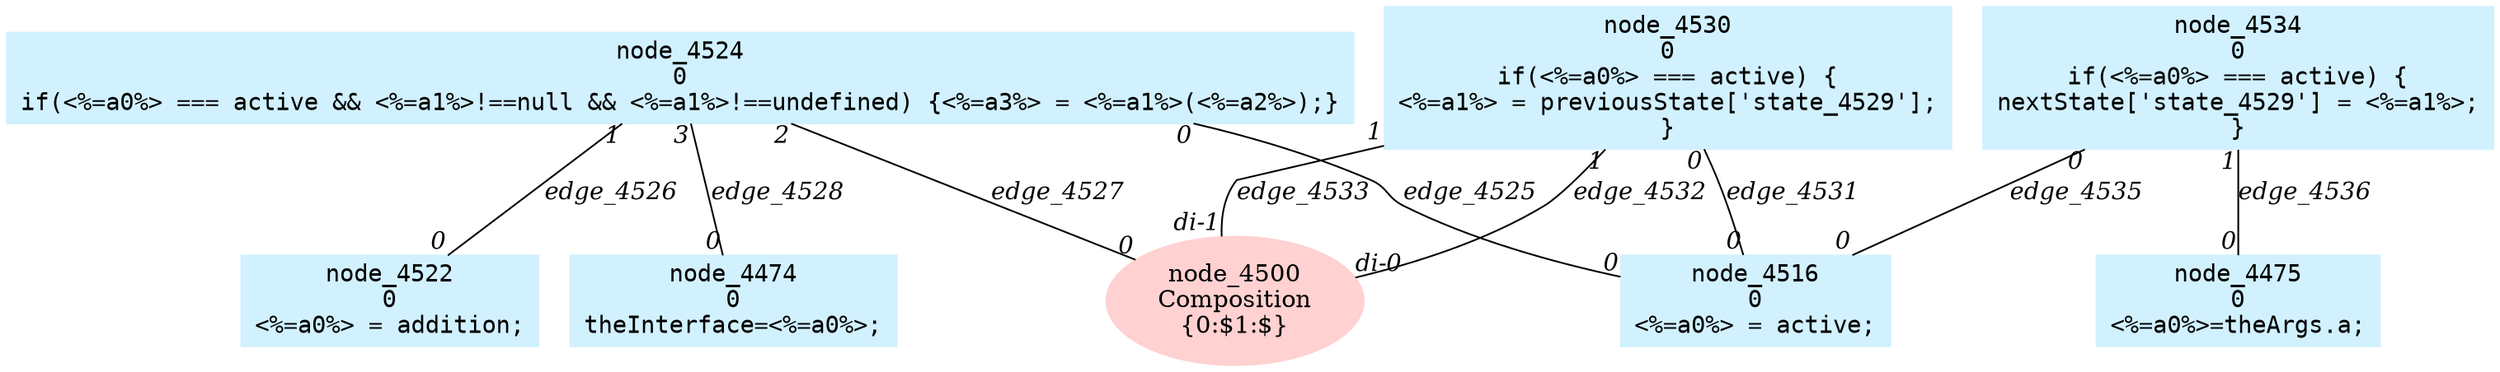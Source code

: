 digraph g{node_4500 [shape=ellipse, style=filled, color="#ffd1d1", label="node_4500
Composition
{0:$1:$}" ]
node_4474 [shape=box, style=filled, color="#d1f1ff", fontname="Courier", label="node_4474
0
theInterface=<%=a0%>;
" ]
node_4475 [shape=box, style=filled, color="#d1f1ff", fontname="Courier", label="node_4475
0
<%=a0%>=theArgs.a;
" ]
node_4516 [shape=box, style=filled, color="#d1f1ff", fontname="Courier", label="node_4516
0
<%=a0%> = active;
" ]
node_4522 [shape=box, style=filled, color="#d1f1ff", fontname="Courier", label="node_4522
0
<%=a0%> = addition;
" ]
node_4524 [shape=box, style=filled, color="#d1f1ff", fontname="Courier", label="node_4524
0
if(<%=a0%> === active && <%=a1%>!==null && <%=a1%>!==undefined) {<%=a3%> = <%=a1%>(<%=a2%>);}
" ]
node_4530 [shape=box, style=filled, color="#d1f1ff", fontname="Courier", label="node_4530
0
if(<%=a0%> === active) {
<%=a1%> = previousState['state_4529'];
}
" ]
node_4534 [shape=box, style=filled, color="#d1f1ff", fontname="Courier", label="node_4534
0
if(<%=a0%> === active) {
nextState['state_4529'] = <%=a1%>;
}
" ]
node_4524 -> node_4516 [dir=none, arrowHead=none, fontname="Times-Italic", label="edge_4525",  headlabel="0", taillabel="0" ]
node_4524 -> node_4522 [dir=none, arrowHead=none, fontname="Times-Italic", label="edge_4526",  headlabel="0", taillabel="1" ]
node_4524 -> node_4500 [dir=none, arrowHead=none, fontname="Times-Italic", label="edge_4527",  headlabel="0", taillabel="2" ]
node_4524 -> node_4474 [dir=none, arrowHead=none, fontname="Times-Italic", label="edge_4528",  headlabel="0", taillabel="3" ]
node_4530 -> node_4516 [dir=none, arrowHead=none, fontname="Times-Italic", label="edge_4531",  headlabel="0", taillabel="0" ]
node_4530 -> node_4500 [dir=none, arrowHead=none, fontname="Times-Italic", label="edge_4532",  headlabel="di-0", taillabel="1" ]
node_4530 -> node_4500 [dir=none, arrowHead=none, fontname="Times-Italic", label="edge_4533",  headlabel="di-1", taillabel="1" ]
node_4534 -> node_4516 [dir=none, arrowHead=none, fontname="Times-Italic", label="edge_4535",  headlabel="0", taillabel="0" ]
node_4534 -> node_4475 [dir=none, arrowHead=none, fontname="Times-Italic", label="edge_4536",  headlabel="0", taillabel="1" ]
}